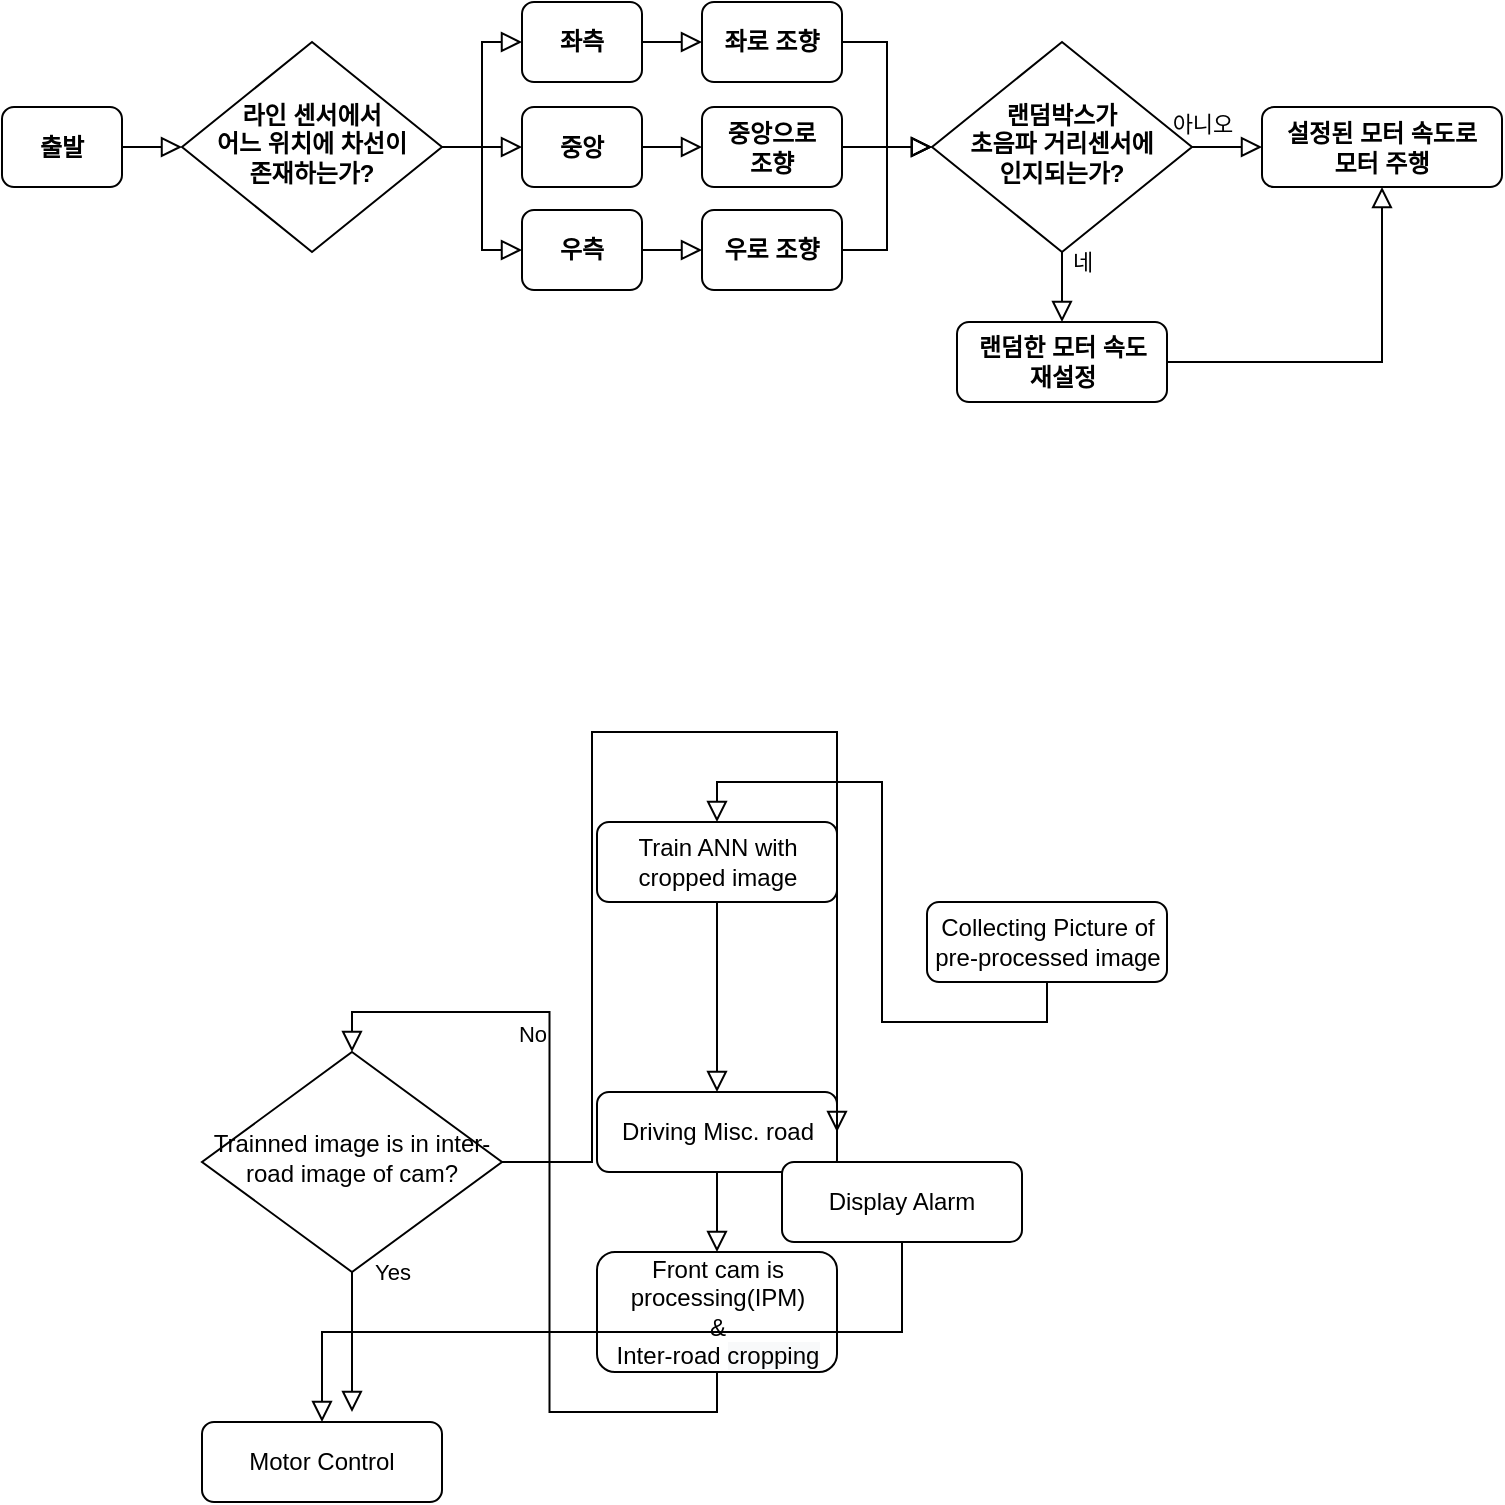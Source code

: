 <mxfile type="github" version="12.5.1"><diagram id="C5RBs43oDa-KdzZeNtuy" name="Page-1"><mxGraphModel grid="1" shadow="0" math="0" pageHeight="827" pageWidth="1169" pageScale="1" page="1" fold="1" arrows="1" connect="1" tooltips="1" guides="1" gridSize="10" dy="480" dx="865"><root><mxCell id="WIyWlLk6GJQsqaUBKTNV-0"/><mxCell id="WIyWlLk6GJQsqaUBKTNV-1" parent="WIyWlLk6GJQsqaUBKTNV-0"/><mxCell id="GxkiA4aT5WZfQ0APfjsJ-1" value="출발" parent="WIyWlLk6GJQsqaUBKTNV-1" style="rounded=1;whiteSpace=wrap;html=1;fontSize=12;glass=0;strokeWidth=1;shadow=0;fontStyle=1" vertex="1"><mxGeometry as="geometry" height="40" width="60" y="82.5" x="80"/></mxCell><mxCell id="GxkiA4aT5WZfQ0APfjsJ-4" value="" parent="WIyWlLk6GJQsqaUBKTNV-1" edge="1" target="GxkiA4aT5WZfQ0APfjsJ-28" source="GxkiA4aT5WZfQ0APfjsJ-1" style="rounded=0;html=1;jettySize=auto;orthogonalLoop=1;fontSize=11;endArrow=block;endFill=0;endSize=8;strokeWidth=1;shadow=0;labelBackgroundColor=none;edgeStyle=orthogonalEdgeStyle;exitX=1;exitY=0.5;exitDx=0;exitDy=0;entryX=0;entryY=0.5;entryDx=0;entryDy=0;"><mxGeometry as="geometry" relative="1"><mxPoint as="sourcePoint" y="222.5" x="550"/><mxPoint as="targetPoint" y="102.5" x="210"/></mxGeometry></mxCell><mxCell id="GxkiA4aT5WZfQ0APfjsJ-5" value="Collecting Picture of pre-processed image" parent="WIyWlLk6GJQsqaUBKTNV-1" style="rounded=1;whiteSpace=wrap;html=1;fontSize=12;glass=0;strokeWidth=1;shadow=0;" vertex="1"><mxGeometry as="geometry" height="40" width="120" y="480" x="542.5"/></mxCell><mxCell id="GxkiA4aT5WZfQ0APfjsJ-8" value="Train ANN with cropped image" parent="WIyWlLk6GJQsqaUBKTNV-1" style="rounded=1;whiteSpace=wrap;html=1;fontSize=12;glass=0;strokeWidth=1;shadow=0;" vertex="1"><mxGeometry as="geometry" height="40" width="120" y="440" x="377.5"/></mxCell><mxCell id="GxkiA4aT5WZfQ0APfjsJ-9" value="" parent="WIyWlLk6GJQsqaUBKTNV-1" edge="1" target="GxkiA4aT5WZfQ0APfjsJ-8" source="GxkiA4aT5WZfQ0APfjsJ-5" style="rounded=0;html=1;jettySize=auto;orthogonalLoop=1;fontSize=11;endArrow=block;endFill=0;endSize=8;strokeWidth=1;shadow=0;labelBackgroundColor=none;edgeStyle=orthogonalEdgeStyle;exitX=0.5;exitY=1;exitDx=0;exitDy=0;entryX=0.5;entryY=0;entryDx=0;entryDy=0;"><mxGeometry as="geometry" relative="1"><mxPoint as="sourcePoint" y="395" x="787.5"/><mxPoint as="targetPoint" y="445" x="787.5"/></mxGeometry></mxCell><mxCell id="GxkiA4aT5WZfQ0APfjsJ-12" value="Driving Misc. road" parent="WIyWlLk6GJQsqaUBKTNV-1" style="rounded=1;whiteSpace=wrap;html=1;fontSize=12;glass=0;strokeWidth=1;shadow=0;" vertex="1"><mxGeometry as="geometry" height="40" width="120" y="575" x="377.5"/></mxCell><mxCell id="GxkiA4aT5WZfQ0APfjsJ-13" value="" parent="WIyWlLk6GJQsqaUBKTNV-1" edge="1" target="GxkiA4aT5WZfQ0APfjsJ-12" source="GxkiA4aT5WZfQ0APfjsJ-8" style="rounded=0;html=1;jettySize=auto;orthogonalLoop=1;fontSize=11;endArrow=block;endFill=0;endSize=8;strokeWidth=1;shadow=0;labelBackgroundColor=none;edgeStyle=orthogonalEdgeStyle;exitX=0.5;exitY=1;exitDx=0;exitDy=0;entryX=0.5;entryY=0;entryDx=0;entryDy=0;"><mxGeometry as="geometry" relative="1"><mxPoint as="sourcePoint" y="395" x="787.5"/><mxPoint as="targetPoint" y="445" x="787.5"/></mxGeometry></mxCell><mxCell id="GxkiA4aT5WZfQ0APfjsJ-14" value="Front cam is processing(IPM)&lt;br&gt;&amp;amp;&lt;br&gt;Inter-road &lt;span style=&quot;display: inline ; float: none ; background-color: rgb(248 , 249 , 250) ; color: rgb(0 , 0 , 0) ; font-family: &amp;#34;helvetica&amp;#34; ; font-size: 12px ; font-style: normal ; font-variant: normal ; font-weight: normal ; letter-spacing: normal ; line-height: 1.2 ; overflow-wrap: normal ; text-align: center ; text-decoration: none ; text-indent: 0px ; text-transform: none ; white-space: normal ; word-spacing: 0px&quot;&gt;cropping&lt;/span&gt;" parent="WIyWlLk6GJQsqaUBKTNV-1" style="rounded=1;whiteSpace=wrap;html=1;fontSize=12;glass=0;strokeWidth=1;shadow=0;" vertex="1"><mxGeometry as="geometry" height="60" width="120" y="655" x="377.5"/></mxCell><mxCell id="GxkiA4aT5WZfQ0APfjsJ-15" value="Trainned image is in inter-road image of cam?" parent="WIyWlLk6GJQsqaUBKTNV-1" style="rhombus;whiteSpace=wrap;html=1;shadow=0;fontFamily=Helvetica;fontSize=12;align=center;strokeWidth=1;spacing=6;spacingTop=-4;" vertex="1"><mxGeometry as="geometry" height="110" width="150" y="555" x="180"/></mxCell><mxCell id="GxkiA4aT5WZfQ0APfjsJ-18" value="" parent="WIyWlLk6GJQsqaUBKTNV-1" edge="1" target="GxkiA4aT5WZfQ0APfjsJ-14" source="GxkiA4aT5WZfQ0APfjsJ-12" style="rounded=0;html=1;jettySize=auto;orthogonalLoop=1;fontSize=11;endArrow=block;endFill=0;endSize=8;strokeWidth=1;shadow=0;labelBackgroundColor=none;edgeStyle=orthogonalEdgeStyle;exitX=0.5;exitY=1;exitDx=0;exitDy=0;entryX=0.5;entryY=0;entryDx=0;entryDy=0;"><mxGeometry as="geometry" relative="1"><mxPoint as="sourcePoint" y="490" x="447.5"/><mxPoint as="targetPoint" y="585" x="447.5"/></mxGeometry></mxCell><mxCell id="GxkiA4aT5WZfQ0APfjsJ-19" value="" parent="WIyWlLk6GJQsqaUBKTNV-1" edge="1" target="GxkiA4aT5WZfQ0APfjsJ-15" source="GxkiA4aT5WZfQ0APfjsJ-14" style="rounded=0;html=1;jettySize=auto;orthogonalLoop=1;fontSize=11;endArrow=block;endFill=0;endSize=8;strokeWidth=1;shadow=0;labelBackgroundColor=none;edgeStyle=orthogonalEdgeStyle;exitX=0.5;exitY=1;exitDx=0;exitDy=0;entryX=0.5;entryY=0;entryDx=0;entryDy=0;"><mxGeometry as="geometry" relative="1"><mxPoint as="sourcePoint" y="425" x="265"/><mxPoint as="targetPoint" y="535" x="255"/></mxGeometry></mxCell><mxCell id="GxkiA4aT5WZfQ0APfjsJ-20" value="Yes" parent="WIyWlLk6GJQsqaUBKTNV-1" edge="1" source="GxkiA4aT5WZfQ0APfjsJ-15" style="edgeStyle=orthogonalEdgeStyle;rounded=0;html=1;jettySize=auto;orthogonalLoop=1;fontSize=11;endArrow=block;endFill=0;endSize=8;strokeWidth=1;shadow=0;labelBackgroundColor=none;exitX=0.5;exitY=1;exitDx=0;exitDy=0;entryX=0.5;entryY=0;entryDx=0;entryDy=0;"><mxGeometry as="geometry" relative="1" y="20" x="-1"><mxPoint as="offset"/><mxPoint as="sourcePoint" y="405" x="655"/><mxPoint as="targetPoint" y="735" x="255"/></mxGeometry></mxCell><mxCell id="GxkiA4aT5WZfQ0APfjsJ-21" value="No" parent="WIyWlLk6GJQsqaUBKTNV-1" edge="1" target="GxkiA4aT5WZfQ0APfjsJ-12" source="GxkiA4aT5WZfQ0APfjsJ-15" style="rounded=0;html=1;jettySize=auto;orthogonalLoop=1;fontSize=11;endArrow=block;endFill=0;endSize=8;strokeWidth=1;shadow=0;labelBackgroundColor=none;edgeStyle=orthogonalEdgeStyle;exitX=1;exitY=0.5;exitDx=0;exitDy=0;entryX=1;entryY=0.5;entryDx=0;entryDy=0;"><mxGeometry as="geometry" relative="1" y="30" x="-0.625"><mxPoint as="offset"/><mxPoint as="sourcePoint" y="445" x="605"/><mxPoint as="targetPoint" y="505" x="605"/><Array as="points"><mxPoint y="610" x="375"/><mxPoint y="395" x="375"/></Array></mxGeometry></mxCell><mxCell id="GxkiA4aT5WZfQ0APfjsJ-24" value="Display Alarm" parent="WIyWlLk6GJQsqaUBKTNV-1" style="rounded=1;whiteSpace=wrap;html=1;fontSize=12;glass=0;strokeWidth=1;shadow=0;" vertex="1"><mxGeometry as="geometry" height="40" width="120" y="610" x="470"/></mxCell><mxCell id="GxkiA4aT5WZfQ0APfjsJ-25" value="Motor Control" parent="WIyWlLk6GJQsqaUBKTNV-1" style="rounded=1;whiteSpace=wrap;html=1;fontSize=12;glass=0;strokeWidth=1;shadow=0;" vertex="1"><mxGeometry as="geometry" height="40" width="120" y="740" x="180"/></mxCell><mxCell id="GxkiA4aT5WZfQ0APfjsJ-27" value="" parent="WIyWlLk6GJQsqaUBKTNV-1" edge="1" target="GxkiA4aT5WZfQ0APfjsJ-25" source="GxkiA4aT5WZfQ0APfjsJ-24" style="rounded=0;html=1;jettySize=auto;orthogonalLoop=1;fontSize=11;endArrow=block;endFill=0;endSize=8;strokeWidth=1;shadow=0;labelBackgroundColor=none;edgeStyle=orthogonalEdgeStyle;exitX=0.5;exitY=1;exitDx=0;exitDy=0;entryX=0.5;entryY=0;entryDx=0;entryDy=0;"><mxGeometry as="geometry" relative="1"><mxPoint as="sourcePoint" y="440" x="250"/><mxPoint as="targetPoint" y="480" x="250"/></mxGeometry></mxCell><mxCell id="GxkiA4aT5WZfQ0APfjsJ-28" value="라인 센서에서&lt;br&gt;어느 위치에 차선이&lt;br&gt;존재하는가?" parent="WIyWlLk6GJQsqaUBKTNV-1" style="rhombus;whiteSpace=wrap;html=1;shadow=0;fontFamily=Helvetica;fontSize=12;align=center;strokeWidth=1;spacing=6;spacingTop=-4;fontStyle=1" vertex="1"><mxGeometry as="geometry" height="105" width="130" y="50" x="170"/></mxCell><mxCell id="GxkiA4aT5WZfQ0APfjsJ-29" value="좌측" parent="WIyWlLk6GJQsqaUBKTNV-1" style="rounded=1;whiteSpace=wrap;html=1;fontSize=12;glass=0;strokeWidth=1;shadow=0;fontStyle=1" vertex="1"><mxGeometry as="geometry" height="40" width="60" y="30" x="340"/></mxCell><mxCell id="GxkiA4aT5WZfQ0APfjsJ-30" value="중앙" parent="WIyWlLk6GJQsqaUBKTNV-1" style="rounded=1;whiteSpace=wrap;html=1;fontSize=12;glass=0;strokeWidth=1;shadow=0;fontStyle=1" vertex="1"><mxGeometry as="geometry" height="40" width="60" y="82.5" x="340"/></mxCell><mxCell id="GxkiA4aT5WZfQ0APfjsJ-31" value="우측" parent="WIyWlLk6GJQsqaUBKTNV-1" style="rounded=1;whiteSpace=wrap;html=1;fontSize=12;glass=0;strokeWidth=1;shadow=0;fontStyle=1" vertex="1"><mxGeometry as="geometry" height="40" width="60" y="134" x="340"/></mxCell><mxCell id="GxkiA4aT5WZfQ0APfjsJ-32" value="" parent="WIyWlLk6GJQsqaUBKTNV-1" edge="1" target="GxkiA4aT5WZfQ0APfjsJ-29" source="GxkiA4aT5WZfQ0APfjsJ-28" style="rounded=0;html=1;jettySize=auto;orthogonalLoop=1;fontSize=11;endArrow=block;endFill=0;endSize=8;strokeWidth=1;shadow=0;labelBackgroundColor=none;edgeStyle=orthogonalEdgeStyle;exitX=1;exitY=0.5;exitDx=0;exitDy=0;entryX=0;entryY=0.5;entryDx=0;entryDy=0;"><mxGeometry as="geometry" relative="1"><mxPoint as="sourcePoint" y="113" x="130"/><mxPoint as="targetPoint" y="113" x="170"/></mxGeometry></mxCell><mxCell id="GxkiA4aT5WZfQ0APfjsJ-33" value="" parent="WIyWlLk6GJQsqaUBKTNV-1" edge="1" target="GxkiA4aT5WZfQ0APfjsJ-30" source="GxkiA4aT5WZfQ0APfjsJ-28" style="rounded=0;html=1;jettySize=auto;orthogonalLoop=1;fontSize=11;endArrow=block;endFill=0;endSize=8;strokeWidth=1;shadow=0;labelBackgroundColor=none;edgeStyle=orthogonalEdgeStyle;exitX=1;exitY=0.5;exitDx=0;exitDy=0;entryX=0;entryY=0.5;entryDx=0;entryDy=0;"><mxGeometry as="geometry" relative="1"><mxPoint as="sourcePoint" y="113" x="300"/><mxPoint as="targetPoint" y="60" x="350"/></mxGeometry></mxCell><mxCell id="GxkiA4aT5WZfQ0APfjsJ-34" value="" parent="WIyWlLk6GJQsqaUBKTNV-1" edge="1" target="GxkiA4aT5WZfQ0APfjsJ-31" source="GxkiA4aT5WZfQ0APfjsJ-28" style="rounded=0;html=1;jettySize=auto;orthogonalLoop=1;fontSize=11;endArrow=block;endFill=0;endSize=8;strokeWidth=1;shadow=0;labelBackgroundColor=none;edgeStyle=orthogonalEdgeStyle;exitX=1;exitY=0.5;exitDx=0;exitDy=0;entryX=0;entryY=0.5;entryDx=0;entryDy=0;"><mxGeometry as="geometry" relative="1"><mxPoint as="sourcePoint" y="113" x="300"/><mxPoint as="targetPoint" y="113" x="350"/></mxGeometry></mxCell><mxCell id="GxkiA4aT5WZfQ0APfjsJ-35" value="좌로 조향" parent="WIyWlLk6GJQsqaUBKTNV-1" style="rounded=1;whiteSpace=wrap;html=1;fontSize=12;glass=0;strokeWidth=1;shadow=0;fontStyle=1" vertex="1"><mxGeometry as="geometry" height="40" width="70" y="30" x="430"/></mxCell><mxCell id="GxkiA4aT5WZfQ0APfjsJ-36" value="중앙으로&lt;br&gt;조향" parent="WIyWlLk6GJQsqaUBKTNV-1" style="rounded=1;whiteSpace=wrap;html=1;fontSize=12;glass=0;strokeWidth=1;shadow=0;fontStyle=1" vertex="1"><mxGeometry as="geometry" height="40" width="70" y="82.5" x="430"/></mxCell><mxCell id="GxkiA4aT5WZfQ0APfjsJ-37" value="우로 조향" parent="WIyWlLk6GJQsqaUBKTNV-1" style="rounded=1;whiteSpace=wrap;html=1;fontSize=12;glass=0;strokeWidth=1;shadow=0;fontStyle=1" vertex="1"><mxGeometry as="geometry" height="40" width="70" y="134" x="430"/></mxCell><mxCell id="GxkiA4aT5WZfQ0APfjsJ-38" value="" parent="WIyWlLk6GJQsqaUBKTNV-1" edge="1" target="GxkiA4aT5WZfQ0APfjsJ-35" source="GxkiA4aT5WZfQ0APfjsJ-29" style="rounded=0;html=1;jettySize=auto;orthogonalLoop=1;fontSize=11;endArrow=block;endFill=0;endSize=8;strokeWidth=1;shadow=0;labelBackgroundColor=none;edgeStyle=orthogonalEdgeStyle;exitX=1;exitY=0.5;exitDx=0;exitDy=0;entryX=0;entryY=0.5;entryDx=0;entryDy=0;"><mxGeometry as="geometry" relative="1"><mxPoint as="sourcePoint" y="113" x="300"/><mxPoint as="targetPoint" y="60" x="350"/></mxGeometry></mxCell><mxCell id="GxkiA4aT5WZfQ0APfjsJ-39" value="" parent="WIyWlLk6GJQsqaUBKTNV-1" edge="1" target="GxkiA4aT5WZfQ0APfjsJ-36" source="GxkiA4aT5WZfQ0APfjsJ-30" style="rounded=0;html=1;jettySize=auto;orthogonalLoop=1;fontSize=11;endArrow=block;endFill=0;endSize=8;strokeWidth=1;shadow=0;labelBackgroundColor=none;edgeStyle=orthogonalEdgeStyle;exitX=1;exitY=0.5;exitDx=0;exitDy=0;entryX=0;entryY=0.5;entryDx=0;entryDy=0;"><mxGeometry as="geometry" relative="1"><mxPoint as="sourcePoint" y="60" x="410"/><mxPoint as="targetPoint" y="80" x="410"/></mxGeometry></mxCell><mxCell id="GxkiA4aT5WZfQ0APfjsJ-40" value="" parent="WIyWlLk6GJQsqaUBKTNV-1" edge="1" target="GxkiA4aT5WZfQ0APfjsJ-37" source="GxkiA4aT5WZfQ0APfjsJ-31" style="rounded=0;html=1;jettySize=auto;orthogonalLoop=1;fontSize=11;endArrow=block;endFill=0;endSize=8;strokeWidth=1;shadow=0;labelBackgroundColor=none;edgeStyle=orthogonalEdgeStyle;exitX=1;exitY=0.5;exitDx=0;exitDy=0;entryX=0;entryY=0.5;entryDx=0;entryDy=0;"><mxGeometry as="geometry" relative="1"><mxPoint as="sourcePoint" y="113" x="410"/><mxPoint as="targetPoint" y="130" x="410"/></mxGeometry></mxCell><mxCell id="GxkiA4aT5WZfQ0APfjsJ-41" value="랜덤박스가&lt;br&gt;초음파 거리센서에&lt;br&gt;인지되는가?" parent="WIyWlLk6GJQsqaUBKTNV-1" style="rhombus;whiteSpace=wrap;html=1;shadow=0;fontFamily=Helvetica;fontSize=12;align=center;strokeWidth=1;spacing=6;spacingTop=-4;fontStyle=1" vertex="1"><mxGeometry as="geometry" height="105" width="130" y="50" x="545"/></mxCell><mxCell id="GxkiA4aT5WZfQ0APfjsJ-42" value="" parent="WIyWlLk6GJQsqaUBKTNV-1" edge="1" target="GxkiA4aT5WZfQ0APfjsJ-41" source="GxkiA4aT5WZfQ0APfjsJ-35" style="rounded=0;html=1;jettySize=auto;orthogonalLoop=1;fontSize=11;endArrow=block;endFill=0;endSize=8;strokeWidth=1;shadow=0;labelBackgroundColor=none;edgeStyle=orthogonalEdgeStyle;exitX=1;exitY=0.5;exitDx=0;exitDy=0;entryX=0;entryY=0.5;entryDx=0;entryDy=0;"><mxGeometry as="geometry" relative="1"><mxPoint as="sourcePoint" y="113" x="310"/><mxPoint as="targetPoint" y="60" x="350"/></mxGeometry></mxCell><mxCell id="GxkiA4aT5WZfQ0APfjsJ-43" value="" parent="WIyWlLk6GJQsqaUBKTNV-1" edge="1" target="GxkiA4aT5WZfQ0APfjsJ-41" source="GxkiA4aT5WZfQ0APfjsJ-36" style="rounded=0;html=1;jettySize=auto;orthogonalLoop=1;fontSize=11;endArrow=block;endFill=0;endSize=8;strokeWidth=1;shadow=0;labelBackgroundColor=none;edgeStyle=orthogonalEdgeStyle;exitX=1;exitY=0.5;exitDx=0;exitDy=0;entryX=0;entryY=0.5;entryDx=0;entryDy=0;"><mxGeometry as="geometry" relative="1"><mxPoint as="sourcePoint" y="60" x="510"/><mxPoint as="targetPoint" y="20" x="550"/></mxGeometry></mxCell><mxCell id="GxkiA4aT5WZfQ0APfjsJ-44" value="" parent="WIyWlLk6GJQsqaUBKTNV-1" edge="1" target="GxkiA4aT5WZfQ0APfjsJ-41" source="GxkiA4aT5WZfQ0APfjsJ-37" style="rounded=0;html=1;jettySize=auto;orthogonalLoop=1;fontSize=11;endArrow=block;endFill=0;endSize=8;strokeWidth=1;shadow=0;labelBackgroundColor=none;edgeStyle=orthogonalEdgeStyle;exitX=1;exitY=0.5;exitDx=0;exitDy=0;entryX=0;entryY=0.5;entryDx=0;entryDy=0;"><mxGeometry as="geometry" relative="1"><mxPoint as="sourcePoint" y="60" x="510"/><mxPoint as="targetPoint" y="120" x="520"/></mxGeometry></mxCell><mxCell id="GxkiA4aT5WZfQ0APfjsJ-46" value="네" parent="WIyWlLk6GJQsqaUBKTNV-1" edge="1" target="GxkiA4aT5WZfQ0APfjsJ-47" source="GxkiA4aT5WZfQ0APfjsJ-41" style="edgeStyle=orthogonalEdgeStyle;rounded=0;html=1;jettySize=auto;orthogonalLoop=1;fontSize=11;endArrow=block;endFill=0;endSize=8;strokeWidth=1;shadow=0;labelBackgroundColor=none;exitX=0.5;exitY=1;exitDx=0;exitDy=0;entryX=0.5;entryY=0;entryDx=0;entryDy=0;"><mxGeometry as="geometry" relative="1" y="10" x="-0.714"><mxPoint as="offset"/><mxPoint as="sourcePoint" y="340" x="500"/><mxPoint as="targetPoint" y="220" x="610"/></mxGeometry></mxCell><mxCell id="GxkiA4aT5WZfQ0APfjsJ-47" value="랜덤한 모터 속도&lt;br&gt;재설정" parent="WIyWlLk6GJQsqaUBKTNV-1" style="rounded=1;whiteSpace=wrap;html=1;fontSize=12;glass=0;strokeWidth=1;shadow=0;fontStyle=1" vertex="1"><mxGeometry as="geometry" height="40" width="105" y="190" x="557.5"/></mxCell><mxCell id="GxkiA4aT5WZfQ0APfjsJ-48" value="설정된 모터 속도로&lt;br&gt;모터 주행" parent="WIyWlLk6GJQsqaUBKTNV-1" style="rounded=1;whiteSpace=wrap;html=1;fontSize=12;glass=0;strokeWidth=1;shadow=0;fontStyle=1" vertex="1"><mxGeometry as="geometry" height="40" width="120" y="82.5" x="710"/></mxCell><mxCell id="GxkiA4aT5WZfQ0APfjsJ-49" value="아니오" parent="WIyWlLk6GJQsqaUBKTNV-1" edge="1" target="GxkiA4aT5WZfQ0APfjsJ-48" source="GxkiA4aT5WZfQ0APfjsJ-41" style="rounded=0;html=1;jettySize=auto;orthogonalLoop=1;fontSize=11;endArrow=block;endFill=0;endSize=8;strokeWidth=1;shadow=0;labelBackgroundColor=none;edgeStyle=orthogonalEdgeStyle;exitX=1;exitY=0.5;exitDx=0;exitDy=0;entryX=0;entryY=0.5;entryDx=0;entryDy=0;"><mxGeometry as="geometry" relative="1" y="12" x="-0.716"><mxPoint as="offset"/><mxPoint as="sourcePoint" y="260" x="620"/><mxPoint as="targetPoint" y="290" x="620"/></mxGeometry></mxCell><mxCell id="GxkiA4aT5WZfQ0APfjsJ-51" value="" parent="WIyWlLk6GJQsqaUBKTNV-1" edge="1" target="GxkiA4aT5WZfQ0APfjsJ-48" source="GxkiA4aT5WZfQ0APfjsJ-47" style="rounded=0;html=1;jettySize=auto;orthogonalLoop=1;fontSize=11;endArrow=block;endFill=0;endSize=8;strokeWidth=1;shadow=0;labelBackgroundColor=none;edgeStyle=orthogonalEdgeStyle;exitX=1;exitY=0.5;exitDx=0;exitDy=0;entryX=0.5;entryY=1;entryDx=0;entryDy=0;"><mxGeometry as="geometry" relative="1"><mxPoint as="sourcePoint" y="164" x="510.2"/><mxPoint as="targetPoint" y="112.4" x="555"/></mxGeometry></mxCell></root></mxGraphModel></diagram></mxfile>
